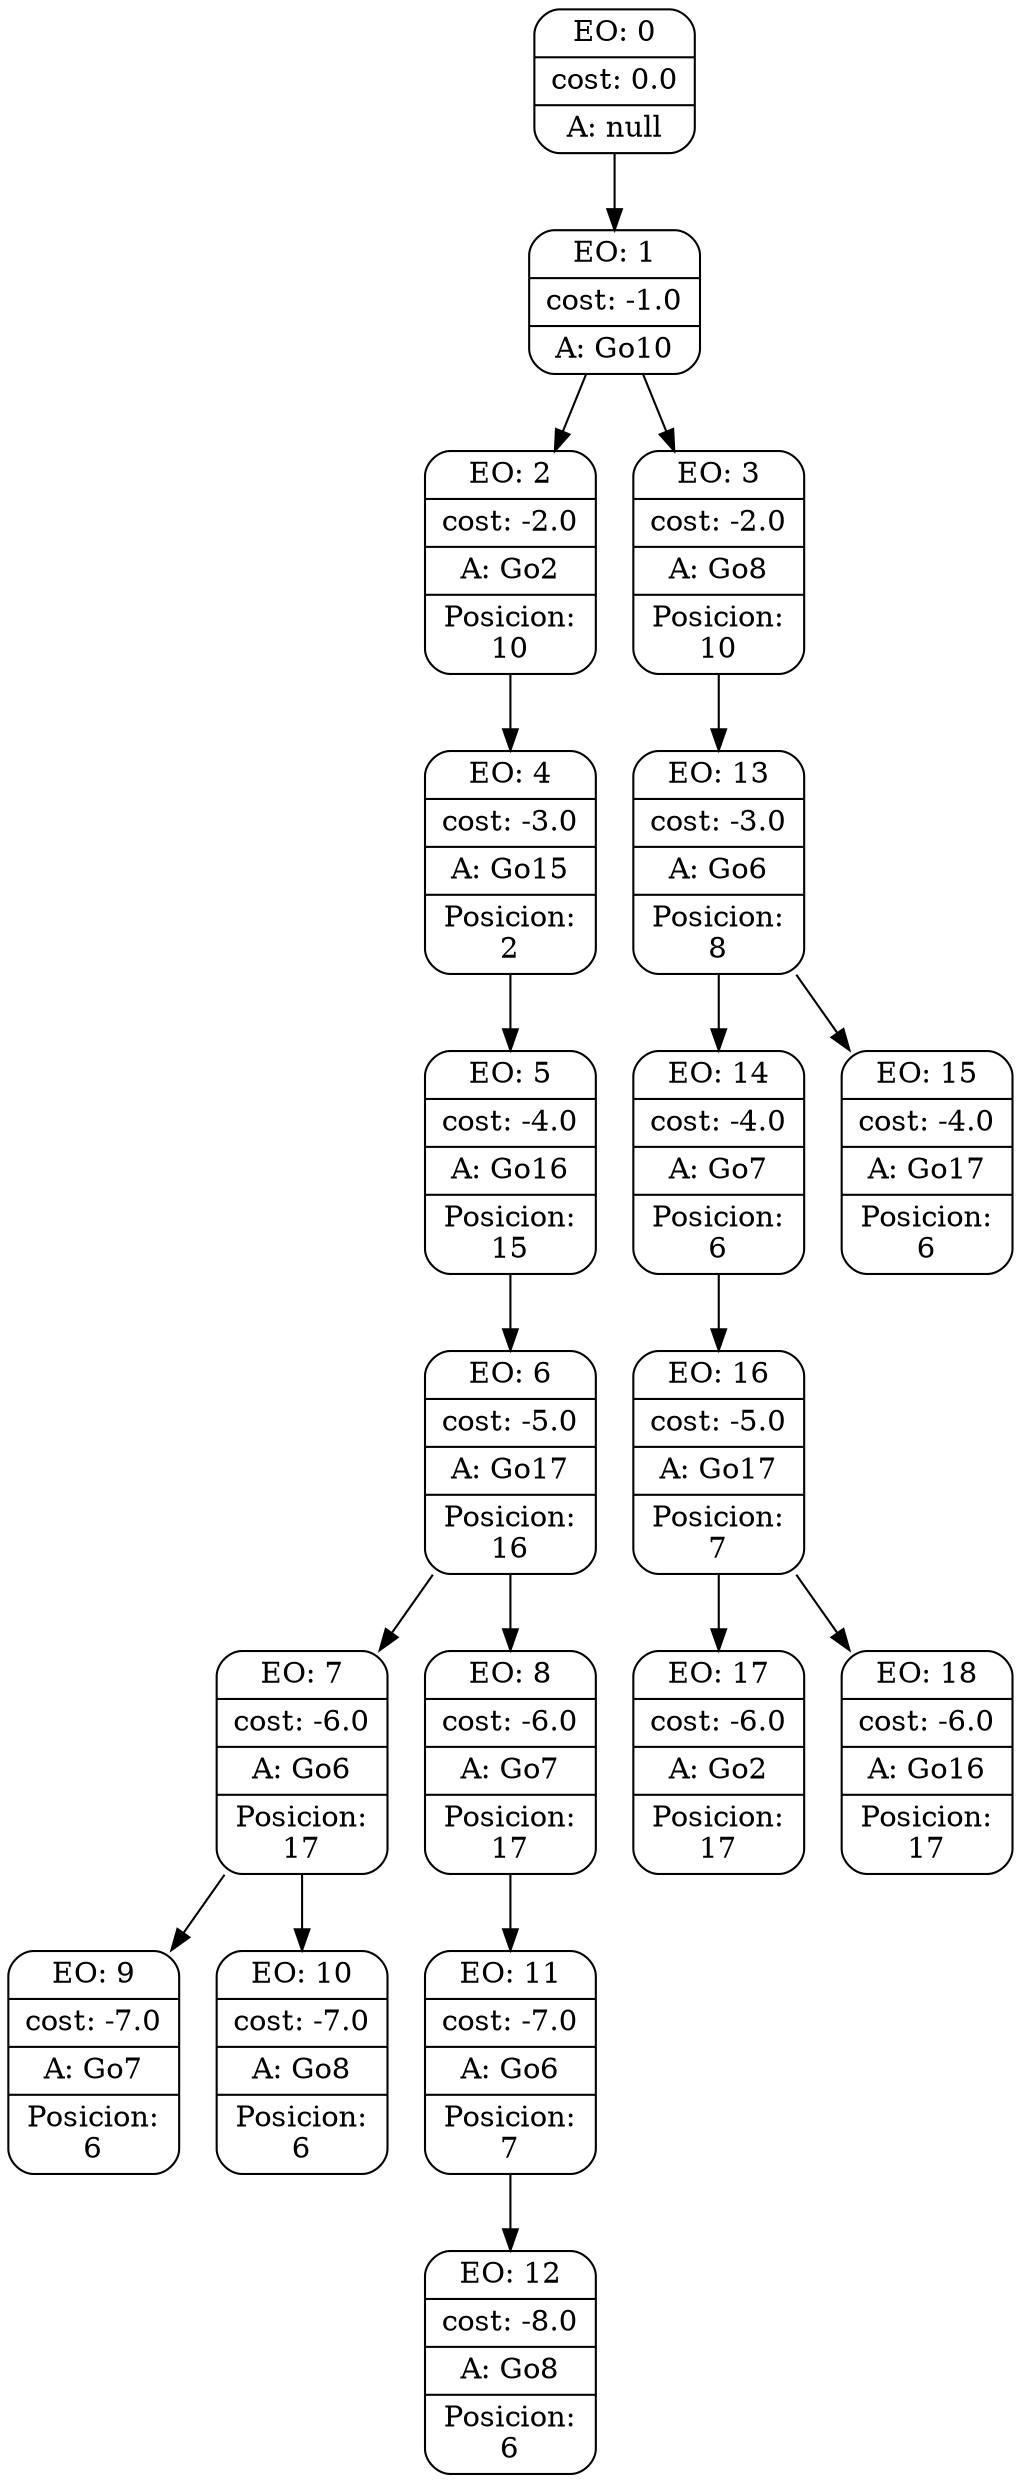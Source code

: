 digraph g {
node [shape = Mrecord];
nodo0[label="{EO: 0|cost: 0.0|A: null}"]
nodo1[label="{EO: 1|cost: -1.0|A: Go10}"]
nodo2[label="{EO: 2|cost: -2.0|A: Go2|Posicion:\n10}"]
nodo4[label="{EO: 4|cost: -3.0|A: Go15|Posicion:\n2}"]
nodo5[label="{EO: 5|cost: -4.0|A: Go16|Posicion:\n15}"]
nodo6[label="{EO: 6|cost: -5.0|A: Go17|Posicion:\n16}"]
nodo7[label="{EO: 7|cost: -6.0|A: Go6|Posicion:\n17}"]
nodo9[label="{EO: 9|cost: -7.0|A: Go7|Posicion:\n6}"]

nodo7 -> nodo9;
nodo10[label="{EO: 10|cost: -7.0|A: Go8|Posicion:\n6}"]

nodo7 -> nodo10;

nodo6 -> nodo7;
nodo8[label="{EO: 8|cost: -6.0|A: Go7|Posicion:\n17}"]
nodo11[label="{EO: 11|cost: -7.0|A: Go6|Posicion:\n7}"]
nodo12[label="{EO: 12|cost: -8.0|A: Go8|Posicion:\n6}"]

nodo11 -> nodo12;

nodo8 -> nodo11;

nodo6 -> nodo8;

nodo5 -> nodo6;

nodo4 -> nodo5;

nodo2 -> nodo4;

nodo1 -> nodo2;
nodo3[label="{EO: 3|cost: -2.0|A: Go8|Posicion:\n10}"]
nodo13[label="{EO: 13|cost: -3.0|A: Go6|Posicion:\n8}"]
nodo14[label="{EO: 14|cost: -4.0|A: Go7|Posicion:\n6}"]
nodo16[label="{EO: 16|cost: -5.0|A: Go17|Posicion:\n7}"]
nodo17[label="{EO: 17|cost: -6.0|A: Go2|Posicion:\n17}"]

nodo16 -> nodo17;
nodo18[label="{EO: 18|cost: -6.0|A: Go16|Posicion:\n17}"]

nodo16 -> nodo18;

nodo14 -> nodo16;

nodo13 -> nodo14;
nodo15[label="{EO: 15|cost: -4.0|A: Go17|Posicion:\n6}"]

nodo13 -> nodo15;

nodo3 -> nodo13;

nodo1 -> nodo3;

nodo0 -> nodo1;


}